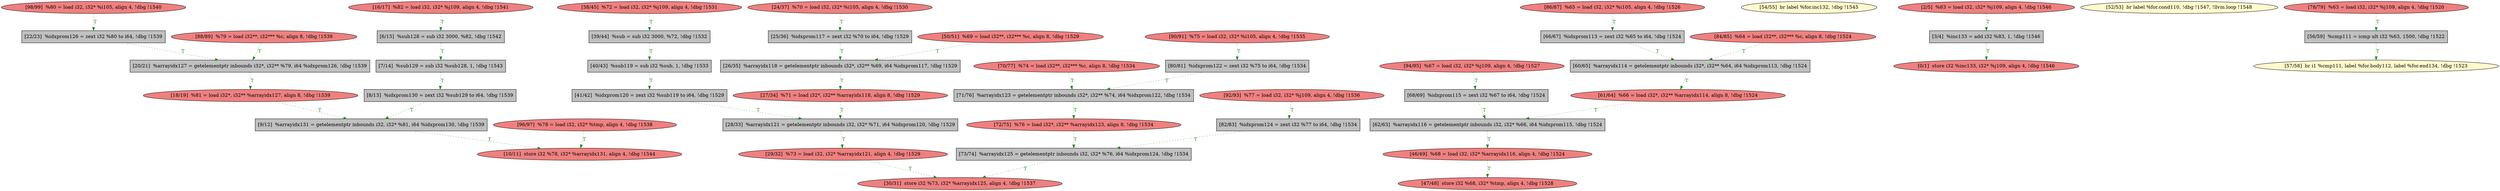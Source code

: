
digraph G {


node7739 [fillcolor=lightcoral,label="[98/99]  %80 = load i32, i32* %i105, align 4, !dbg !1540",shape=ellipse,style=filled ]
node7737 [fillcolor=grey,label="[73/74]  %arrayidx125 = getelementptr inbounds i32, i32* %76, i64 %idxprom124, !dbg !1534",shape=rectangle,style=filled ]
node7735 [fillcolor=grey,label="[71/76]  %arrayidx123 = getelementptr inbounds i32*, i32** %74, i64 %idxprom122, !dbg !1534",shape=rectangle,style=filled ]
node7734 [fillcolor=lightcoral,label="[94/95]  %67 = load i32, i32* %j109, align 4, !dbg !1527",shape=ellipse,style=filled ]
node7733 [fillcolor=lightcoral,label="[92/93]  %77 = load i32, i32* %j109, align 4, !dbg !1536",shape=ellipse,style=filled ]
node7732 [fillcolor=lightcoral,label="[90/91]  %75 = load i32, i32* %i105, align 4, !dbg !1535",shape=ellipse,style=filled ]
node7731 [fillcolor=lightcoral,label="[29/32]  %73 = load i32, i32* %arrayidx121, align 4, !dbg !1529",shape=ellipse,style=filled ]
node7729 [fillcolor=lightcoral,label="[61/64]  %66 = load i32*, i32** %arrayidx114, align 8, !dbg !1524",shape=ellipse,style=filled ]
node7728 [fillcolor=grey,label="[62/63]  %arrayidx116 = getelementptr inbounds i32, i32* %66, i64 %idxprom115, !dbg !1524",shape=rectangle,style=filled ]
node7727 [fillcolor=grey,label="[41/42]  %idxprom120 = zext i32 %sub119 to i64, !dbg !1529",shape=rectangle,style=filled ]
node7726 [fillcolor=grey,label="[28/33]  %arrayidx121 = getelementptr inbounds i32, i32* %71, i64 %idxprom120, !dbg !1529",shape=rectangle,style=filled ]
node7730 [fillcolor=lightcoral,label="[88/89]  %79 = load i32**, i32*** %c, align 8, !dbg !1539",shape=ellipse,style=filled ]
node7702 [fillcolor=grey,label="[25/36]  %idxprom117 = zext i32 %70 to i64, !dbg !1529",shape=rectangle,style=filled ]
node7704 [fillcolor=lemonchiffon,label="[54/55]  br label %for.inc132, !dbg !1545",shape=ellipse,style=filled ]
node7699 [fillcolor=lightcoral,label="[46/49]  %68 = load i32, i32* %arrayidx116, align 4, !dbg !1524",shape=ellipse,style=filled ]
node7714 [fillcolor=grey,label="[8/13]  %idxprom130 = zext i32 %sub129 to i64, !dbg !1539",shape=rectangle,style=filled ]
node7701 [fillcolor=lightcoral,label="[30/31]  store i32 %73, i32* %arrayidx125, align 4, !dbg !1537",shape=ellipse,style=filled ]
node7700 [fillcolor=lightcoral,label="[50/51]  %69 = load i32**, i32*** %c, align 8, !dbg !1529",shape=ellipse,style=filled ]
node7705 [fillcolor=lightcoral,label="[10/11]  store i32 %78, i32* %arrayidx131, align 4, !dbg !1544",shape=ellipse,style=filled ]
node7697 [fillcolor=lightcoral,label="[24/37]  %70 = load i32, i32* %i105, align 4, !dbg !1530",shape=ellipse,style=filled ]
node7691 [fillcolor=lightcoral,label="[2/5]  %83 = load i32, i32* %j109, align 4, !dbg !1546",shape=ellipse,style=filled ]
node7712 [fillcolor=grey,label="[9/12]  %arrayidx131 = getelementptr inbounds i32, i32* %81, i64 %idxprom130, !dbg !1539",shape=rectangle,style=filled ]
node7703 [fillcolor=lemonchiffon,label="[52/53]  br label %for.cond110, !dbg !1547, !llvm.loop !1548",shape=ellipse,style=filled ]
node7692 [fillcolor=grey,label="[6/15]  %sub128 = sub i32 3000, %82, !dbg !1542",shape=rectangle,style=filled ]
node7693 [fillcolor=lightcoral,label="[16/17]  %82 = load i32, i32* %j109, align 4, !dbg !1541",shape=ellipse,style=filled ]
node7722 [fillcolor=lightcoral,label="[27/34]  %71 = load i32*, i32** %arrayidx118, align 8, !dbg !1529",shape=ellipse,style=filled ]
node7695 [fillcolor=grey,label="[20/21]  %arrayidx127 = getelementptr inbounds i32*, i32** %79, i64 %idxprom126, !dbg !1539",shape=rectangle,style=filled ]
node7698 [fillcolor=lightcoral,label="[38/45]  %72 = load i32, i32* %j109, align 4, !dbg !1531",shape=ellipse,style=filled ]
node7725 [fillcolor=grey,label="[40/43]  %sub119 = sub i32 %sub, 1, !dbg !1533",shape=rectangle,style=filled ]
node7696 [fillcolor=grey,label="[22/23]  %idxprom126 = zext i32 %80 to i64, !dbg !1539",shape=rectangle,style=filled ]
node7694 [fillcolor=lightcoral,label="[18/19]  %81 = load i32*, i32** %arrayidx127, align 8, !dbg !1539",shape=ellipse,style=filled ]
node7708 [fillcolor=grey,label="[60/65]  %arrayidx114 = getelementptr inbounds i32*, i32** %64, i64 %idxprom113, !dbg !1524",shape=rectangle,style=filled ]
node7709 [fillcolor=grey,label="[66/67]  %idxprom113 = zext i32 %65 to i64, !dbg !1524",shape=rectangle,style=filled ]
node7690 [fillcolor=lightcoral,label="[0/1]  store i32 %inc133, i32* %j109, align 4, !dbg !1546",shape=ellipse,style=filled ]
node7710 [fillcolor=grey,label="[68/69]  %idxprom115 = zext i32 %67 to i64, !dbg !1524",shape=rectangle,style=filled ]
node7711 [fillcolor=lightcoral,label="[70/77]  %74 = load i32**, i32*** %c, align 8, !dbg !1534",shape=ellipse,style=filled ]
node7715 [fillcolor=lightcoral,label="[47/48]  store i32 %68, i32* %tmp, align 4, !dbg !1528",shape=ellipse,style=filled ]
node7738 [fillcolor=lightcoral,label="[96/97]  %78 = load i32, i32* %tmp, align 4, !dbg !1538",shape=ellipse,style=filled ]
node7736 [fillcolor=lightcoral,label="[72/75]  %76 = load i32*, i32** %arrayidx123, align 8, !dbg !1534",shape=ellipse,style=filled ]
node7719 [fillcolor=lightcoral,label="[84/85]  %64 = load i32**, i32*** %c, align 8, !dbg !1524",shape=ellipse,style=filled ]
node7707 [fillcolor=grey,label="[7/14]  %sub129 = sub i32 %sub128, 1, !dbg !1543",shape=rectangle,style=filled ]
node7716 [fillcolor=lemonchiffon,label="[57/58]  br i1 %cmp111, label %for.body112, label %for.end134, !dbg !1523",shape=ellipse,style=filled ]
node7706 [fillcolor=grey,label="[56/59]  %cmp111 = icmp ult i32 %63, 1500, !dbg !1522",shape=rectangle,style=filled ]
node7717 [fillcolor=grey,label="[80/81]  %idxprom122 = zext i32 %75 to i64, !dbg !1534",shape=rectangle,style=filled ]
node7718 [fillcolor=grey,label="[82/83]  %idxprom124 = zext i32 %77 to i64, !dbg !1534",shape=rectangle,style=filled ]
node7720 [fillcolor=lightcoral,label="[86/87]  %65 = load i32, i32* %i105, align 4, !dbg !1526",shape=ellipse,style=filled ]
node7713 [fillcolor=lightcoral,label="[78/79]  %63 = load i32, i32* %j109, align 4, !dbg !1520",shape=ellipse,style=filled ]
node7721 [fillcolor=grey,label="[26/35]  %arrayidx118 = getelementptr inbounds i32*, i32** %69, i64 %idxprom117, !dbg !1529",shape=rectangle,style=filled ]
node7723 [fillcolor=grey,label="[3/4]  %inc133 = add i32 %83, 1, !dbg !1546",shape=rectangle,style=filled ]
node7724 [fillcolor=grey,label="[39/44]  %sub = sub i32 3000, %72, !dbg !1532",shape=rectangle,style=filled ]

node7719->node7708 [style=dotted,color=forestgreen,label="T",fontcolor=forestgreen ]
node7693->node7692 [style=dotted,color=forestgreen,label="T",fontcolor=forestgreen ]
node7713->node7706 [style=dotted,color=forestgreen,label="T",fontcolor=forestgreen ]
node7707->node7714 [style=dotted,color=forestgreen,label="T",fontcolor=forestgreen ]
node7723->node7690 [style=dotted,color=forestgreen,label="T",fontcolor=forestgreen ]
node7732->node7717 [style=dotted,color=forestgreen,label="T",fontcolor=forestgreen ]
node7702->node7721 [style=dotted,color=forestgreen,label="T",fontcolor=forestgreen ]
node7731->node7701 [style=dotted,color=forestgreen,label="T",fontcolor=forestgreen ]
node7696->node7695 [style=dotted,color=forestgreen,label="T",fontcolor=forestgreen ]
node7717->node7735 [style=dotted,color=forestgreen,label="T",fontcolor=forestgreen ]
node7706->node7716 [style=dotted,color=forestgreen,label="T",fontcolor=forestgreen ]
node7726->node7731 [style=dotted,color=forestgreen,label="T",fontcolor=forestgreen ]
node7691->node7723 [style=dotted,color=forestgreen,label="T",fontcolor=forestgreen ]
node7694->node7712 [style=dotted,color=forestgreen,label="T",fontcolor=forestgreen ]
node7735->node7736 [style=dotted,color=forestgreen,label="T",fontcolor=forestgreen ]
node7708->node7729 [style=dotted,color=forestgreen,label="T",fontcolor=forestgreen ]
node7720->node7709 [style=dotted,color=forestgreen,label="T",fontcolor=forestgreen ]
node7727->node7726 [style=dotted,color=forestgreen,label="T",fontcolor=forestgreen ]
node7709->node7708 [style=dotted,color=forestgreen,label="T",fontcolor=forestgreen ]
node7710->node7728 [style=dotted,color=forestgreen,label="T",fontcolor=forestgreen ]
node7699->node7715 [style=dotted,color=forestgreen,label="T",fontcolor=forestgreen ]
node7733->node7718 [style=dotted,color=forestgreen,label="T",fontcolor=forestgreen ]
node7737->node7701 [style=dotted,color=forestgreen,label="T",fontcolor=forestgreen ]
node7736->node7737 [style=dotted,color=forestgreen,label="T",fontcolor=forestgreen ]
node7714->node7712 [style=dotted,color=forestgreen,label="T",fontcolor=forestgreen ]
node7700->node7721 [style=dotted,color=forestgreen,label="T",fontcolor=forestgreen ]
node7722->node7726 [style=dotted,color=forestgreen,label="T",fontcolor=forestgreen ]
node7698->node7724 [style=dotted,color=forestgreen,label="T",fontcolor=forestgreen ]
node7728->node7699 [style=dotted,color=forestgreen,label="T",fontcolor=forestgreen ]
node7721->node7722 [style=dotted,color=forestgreen,label="T",fontcolor=forestgreen ]
node7739->node7696 [style=dotted,color=forestgreen,label="T",fontcolor=forestgreen ]
node7734->node7710 [style=dotted,color=forestgreen,label="T",fontcolor=forestgreen ]
node7730->node7695 [style=dotted,color=forestgreen,label="T",fontcolor=forestgreen ]
node7718->node7737 [style=dotted,color=forestgreen,label="T",fontcolor=forestgreen ]
node7729->node7728 [style=dotted,color=forestgreen,label="T",fontcolor=forestgreen ]
node7711->node7735 [style=dotted,color=forestgreen,label="T",fontcolor=forestgreen ]
node7725->node7727 [style=dotted,color=forestgreen,label="T",fontcolor=forestgreen ]
node7738->node7705 [style=dotted,color=forestgreen,label="T",fontcolor=forestgreen ]
node7724->node7725 [style=dotted,color=forestgreen,label="T",fontcolor=forestgreen ]
node7697->node7702 [style=dotted,color=forestgreen,label="T",fontcolor=forestgreen ]
node7692->node7707 [style=dotted,color=forestgreen,label="T",fontcolor=forestgreen ]
node7695->node7694 [style=dotted,color=forestgreen,label="T",fontcolor=forestgreen ]
node7712->node7705 [style=dotted,color=forestgreen,label="T",fontcolor=forestgreen ]


}
